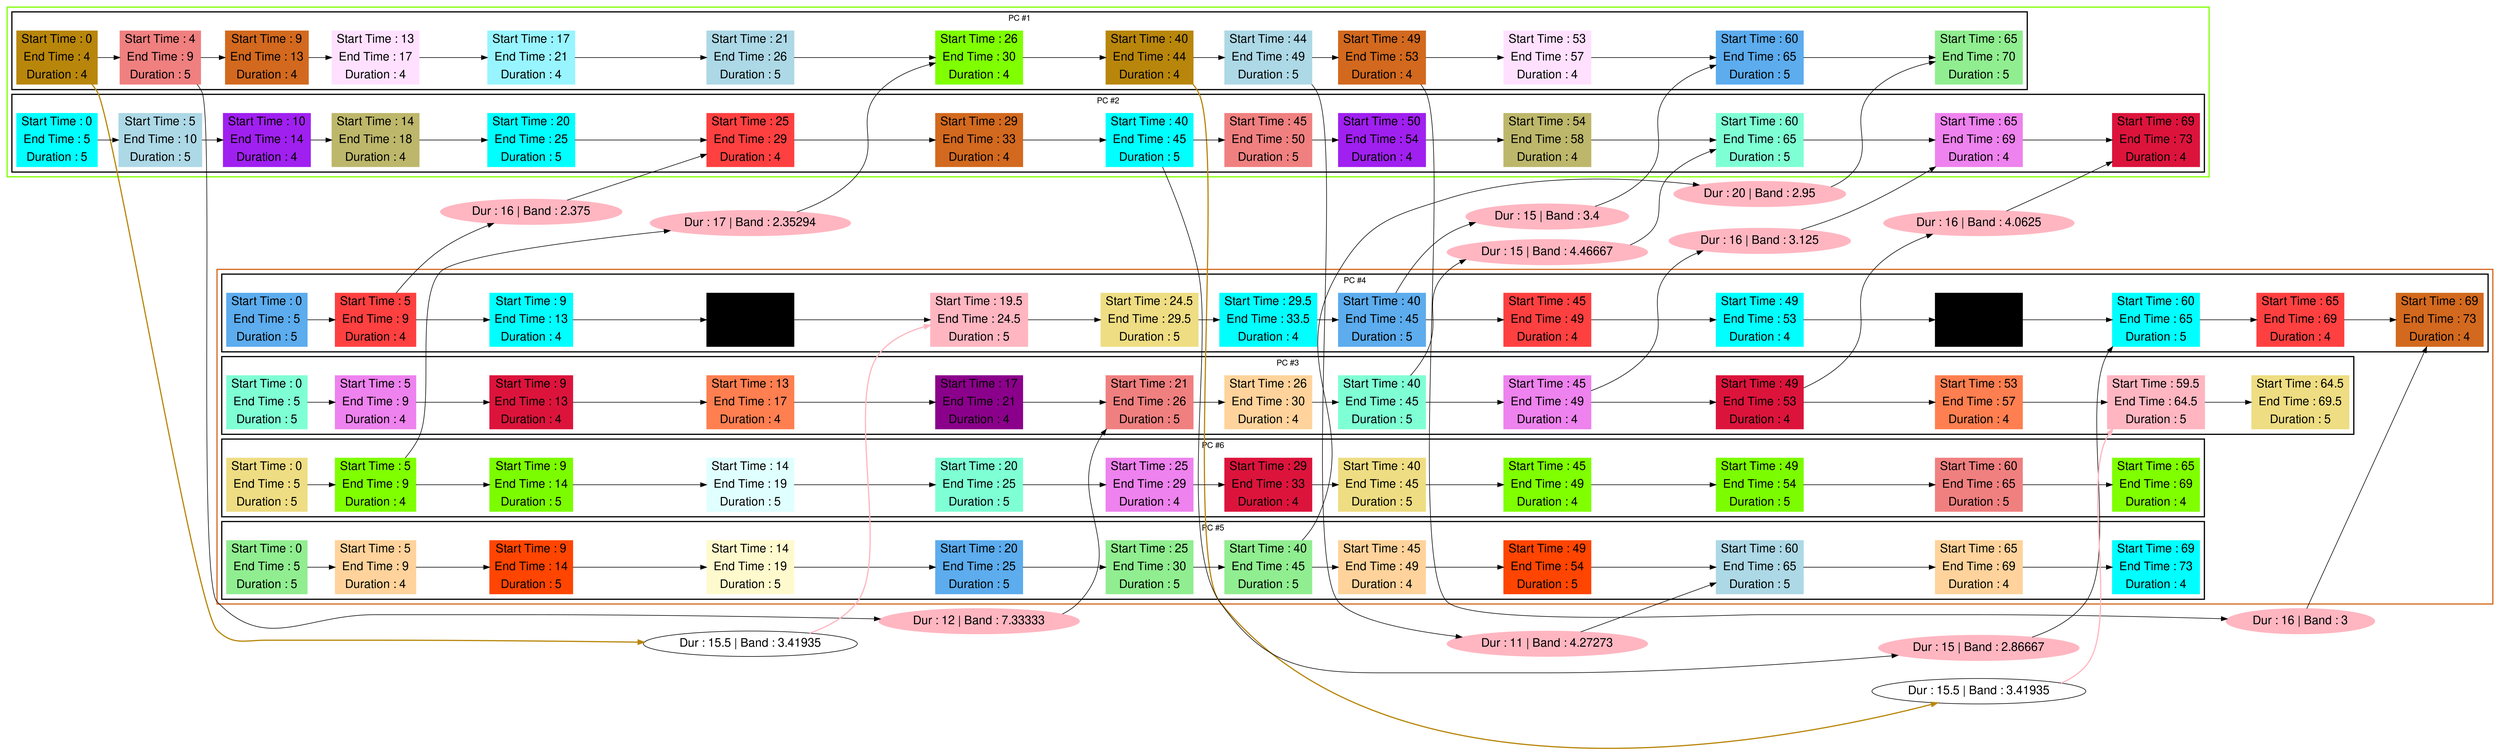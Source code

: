 digraph G {

fontname="Helvetica,Arial,sans-serif"
node [fontname="Helvetica,Arial,sans-serif"]
edge [fontname="Helvetica,Arial,sans-serif"]
graph [rankdir = "LR"];
node [fontsize = "20" shape = "ellipse"];

    subgraph cluster_Mod_0{
        color =chartreuse
        style = bold
        subgraph cluster_0{
           node [style=filled]
           color = black


            "node51" [
               label = "Start Time : 0 | End Time : 4 | Duration : 4"
               shape = "record"
               color = darkgoldenrod
            ]

            "node63" [
               label = "Start Time : 4 | End Time : 9 | Duration : 5"
               shape = "record"
               color = lightcoral
            ]

            "node35" [
               label = "Start Time : 9 | End Time : 13 | Duration : 4"
               shape = "record"
               color = chocolate
            ]

            "node16" [
               label = "Start Time : 13 | End Time : 17 | Duration : 4"
               shape = "record"
               color = thistle1
            ]

            "node30" [
               label = "Start Time : 17 | End Time : 21 | Duration : 4"
               shape = "record"
               color = cadetblue1
            ]

            "node60" [
               label = "Start Time : 21 | End Time : 26 | Duration : 5"
               shape = "record"
               color = lightblue
            ]

            "node32" [
               label = "Start Time : 26 | End Time : 30 | Duration : 4"
               shape = "record"
               color = chartreuse
            ]

            "node52" [
               label = "Start Time : 40 | End Time : 44 | Duration : 4"
               shape = "record"
               color = darkgoldenrod
            ]

            "node61" [
               label = "Start Time : 44 | End Time : 49 | Duration : 5"
               shape = "record"
               color = lightblue
            ]

            "node37" [
               label = "Start Time : 49 | End Time : 53 | Duration : 4"
               shape = "record"
               color = chocolate
            ]

            "node17" [
               label = "Start Time : 53 | End Time : 57 | Duration : 4"
               shape = "record"
               color = thistle1
            ]

            "node3" [
               label = "Start Time : 60 | End Time : 65 | Duration : 5"
               shape = "record"
               color = steelblue2
            ]

            "node75" [
               label = "Start Time : 65 | End Time : 70 | Duration : 5"
               shape = "record"
               color = lightgreen
            ]

            node51 -> node63 -> node35 -> node16 -> node30 -> node60 -> node32 -> node52 -> node61 -> node37 -> node17 -> node3 -> node75

            label = "PC #1"

        }
        subgraph cluster_1{
           node [style=filled]
           color = black


            "node4" [
               label = "Start Time : 0 | End Time : 5 | Duration : 5"
               shape = "record"
               color = aqua
            ]

            "node59" [
               label = "Start Time : 5 | End Time : 10 | Duration : 5"
               shape = "record"
               color = lightblue
            ]

            "node14" [
               label = "Start Time : 10 | End Time : 14 | Duration : 4"
               shape = "record"
               color = x11purple
            ]

            "node53" [
               label = "Start Time : 14 | End Time : 18 | Duration : 4"
               shape = "record"
               color = darkkhaki
            ]

            "node5" [
               label = "Start Time : 20 | End Time : 25 | Duration : 5"
               shape = "record"
               color = aqua
            ]

            "node23" [
               label = "Start Time : 25 | End Time : 29 | Duration : 4"
               shape = "record"
               color = brown1
            ]

            "node36" [
               label = "Start Time : 29 | End Time : 33 | Duration : 4"
               shape = "record"
               color = chocolate
            ]

            "node6" [
               label = "Start Time : 40 | End Time : 45 | Duration : 5"
               shape = "record"
               color = aqua
            ]

            "node65" [
               label = "Start Time : 45 | End Time : 50 | Duration : 5"
               shape = "record"
               color = lightcoral
            ]

            "node15" [
               label = "Start Time : 50 | End Time : 54 | Duration : 4"
               shape = "record"
               color = x11purple
            ]

            "node54" [
               label = "Start Time : 54 | End Time : 58 | Duration : 4"
               shape = "record"
               color = darkkhaki
            ]

            "node11" [
               label = "Start Time : 60 | End Time : 65 | Duration : 5"
               shape = "record"
               color = aquamarine
            ]

            "node21" [
               label = "Start Time : 65 | End Time : 69 | Duration : 4"
               shape = "record"
               color = violet
            ]

            "node46" [
               label = "Start Time : 69 | End Time : 73 | Duration : 4"
               shape = "record"
               color = crimson
            ]

            node4 -> node59 -> node14 -> node53 -> node5 -> node23 -> node36 -> node6 -> node65 -> node15 -> node54 -> node11 -> node21 -> node46

            label = "PC #2"

        }
    }
    subgraph cluster_Mod_2{
        color =chocolate
        style = bold
        subgraph cluster_2{
           node [style=filled]
           color = black


            "node8" [
               label = "Start Time : 0 | End Time : 5 | Duration : 5"
               shape = "record"
               color = aquamarine
            ]

            "node18" [
               label = "Start Time : 5 | End Time : 9 | Duration : 4"
               shape = "record"
               color = violet
            ]

            "node43" [
               label = "Start Time : 9 | End Time : 13 | Duration : 4"
               shape = "record"
               color = crimson
            ]

            "node39" [
               label = "Start Time : 13 | End Time : 17 | Duration : 4"
               shape = "record"
               color = coral
            ]

            "node55" [
               label = "Start Time : 17 | End Time : 21 | Duration : 4"
               shape = "record"
               color = darkmagenta
            ]

            "node64" [
               label = "Start Time : 21 | End Time : 26 | Duration : 5"
               shape = "record"
               color = lightcoral
            ]

            "node27" [
               label = "Start Time : 26 | End Time : 30 | Duration : 4"
               shape = "record"
               color = burlywood1
            ]

            "node10" [
               label = "Start Time : 40 | End Time : 45 | Duration : 5"
               shape = "record"
               color = aquamarine
            ]

            "node20" [
               label = "Start Time : 45 | End Time : 49 | Duration : 4"
               shape = "record"
               color = violet
            ]

            "node45" [
               label = "Start Time : 49 | End Time : 53 | Duration : 4"
               shape = "record"
               color = crimson
            ]

            "node40" [
               label = "Start Time : 53 | End Time : 57 | Duration : 4"
               shape = "record"
               color = coral
            ]

            "node77" [
               label = "Start Time : 59.5 | End Time : 64.5 | Duration : 5"
               shape = "record"
               color = lightpink
            ]

            "node71" [
               label = "Start Time : 64.5 | End Time : 69.5 | Duration : 5"
               shape = "record"
               color = lightgoldenrod
            ]

            node8 -> node18 -> node43 -> node39 -> node55 -> node64 -> node27 -> node10 -> node20 -> node45 -> node40 -> node77 -> node71

            label = "PC #3"

        }
        subgraph cluster_3{
           node [style=filled]
           color = black


            "node0" [
               label = "Start Time : 0 | End Time : 5 | Duration : 5"
               shape = "record"
               color = steelblue2
            ]

            "node22" [
               label = "Start Time : 5 | End Time : 9 | Duration : 4"
               shape = "record"
               color = brown1
            ]

            "node47" [
               label = "Start Time : 9 | End Time : 13 | Duration : 4"
               shape = "record"
               color = cyan
            ]

            "node41" [
               label = "Start Time : 13 | End Time : 17 | Duration : 4"
               shape = "record"
               color = cornflower
            ]

            "node76" [
               label = "Start Time : 19.5 | End Time : 24.5 | Duration : 5"
               shape = "record"
               color = lightpink
            ]

            "node69" [
               label = "Start Time : 24.5 | End Time : 29.5 | Duration : 5"
               shape = "record"
               color = lightgoldenrod
            ]

            "node48" [
               label = "Start Time : 29.5 | End Time : 33.5 | Duration : 4"
               shape = "record"
               color = cyan
            ]

            "node2" [
               label = "Start Time : 40 | End Time : 45 | Duration : 5"
               shape = "record"
               color = steelblue2
            ]

            "node24" [
               label = "Start Time : 45 | End Time : 49 | Duration : 4"
               shape = "record"
               color = brown1
            ]

            "node49" [
               label = "Start Time : 49 | End Time : 53 | Duration : 4"
               shape = "record"
               color = cyan
            ]

            "node42" [
               label = "Start Time : 53 | End Time : 57 | Duration : 4"
               shape = "record"
               color = cornflower
            ]

            "node7" [
               label = "Start Time : 60 | End Time : 65 | Duration : 5"
               shape = "record"
               color = aqua
            ]

            "node25" [
               label = "Start Time : 65 | End Time : 69 | Duration : 4"
               shape = "record"
               color = brown1
            ]

            "node38" [
               label = "Start Time : 69 | End Time : 73 | Duration : 4"
               shape = "record"
               color = chocolate
            ]

            node0 -> node22 -> node47 -> node41 -> node76 -> node69 -> node48 -> node2 -> node24 -> node49 -> node42 -> node7 -> node25 -> node38

            label = "PC #4"

        }
        subgraph cluster_4{
           node [style=filled]
           color = black


            "node72" [
               label = "Start Time : 0 | End Time : 5 | Duration : 5"
               shape = "record"
               color = lightgreen
            ]

            "node26" [
               label = "Start Time : 5 | End Time : 9 | Duration : 4"
               shape = "record"
               color = burlywood1
            ]

            "node12" [
               label = "Start Time : 9 | End Time : 14 | Duration : 5"
               shape = "record"
               color = orangered1
            ]

            "node58" [
               label = "Start Time : 14 | End Time : 19 | Duration : 5"
               shape = "record"
               color = lemonchiffon
            ]

            "node1" [
               label = "Start Time : 20 | End Time : 25 | Duration : 5"
               shape = "record"
               color = steelblue2
            ]

            "node73" [
               label = "Start Time : 25 | End Time : 30 | Duration : 5"
               shape = "record"
               color = lightgreen
            ]

            "node74" [
               label = "Start Time : 40 | End Time : 45 | Duration : 5"
               shape = "record"
               color = lightgreen
            ]

            "node28" [
               label = "Start Time : 45 | End Time : 49 | Duration : 4"
               shape = "record"
               color = burlywood1
            ]

            "node13" [
               label = "Start Time : 49 | End Time : 54 | Duration : 5"
               shape = "record"
               color = orangered1
            ]

            "node62" [
               label = "Start Time : 60 | End Time : 65 | Duration : 5"
               shape = "record"
               color = lightblue
            ]

            "node29" [
               label = "Start Time : 65 | End Time : 69 | Duration : 4"
               shape = "record"
               color = burlywood1
            ]

            "node50" [
               label = "Start Time : 69 | End Time : 73 | Duration : 4"
               shape = "record"
               color = cyan
            ]

            node72 -> node26 -> node12 -> node58 -> node1 -> node73 -> node74 -> node28 -> node13 -> node62 -> node29 -> node50

            label = "PC #5"

        }
        subgraph cluster_5{
           node [style=filled]
           color = black


            "node68" [
               label = "Start Time : 0 | End Time : 5 | Duration : 5"
               shape = "record"
               color = lightgoldenrod
            ]

            "node31" [
               label = "Start Time : 5 | End Time : 9 | Duration : 4"
               shape = "record"
               color = chartreuse
            ]

            "node56" [
               label = "Start Time : 9 | End Time : 14 | Duration : 5"
               shape = "record"
               color = lawngreen
            ]

            "node67" [
               label = "Start Time : 14 | End Time : 19 | Duration : 5"
               shape = "record"
               color = lightcyan
            ]

            "node9" [
               label = "Start Time : 20 | End Time : 25 | Duration : 5"
               shape = "record"
               color = aquamarine
            ]

            "node19" [
               label = "Start Time : 25 | End Time : 29 | Duration : 4"
               shape = "record"
               color = violet
            ]

            "node44" [
               label = "Start Time : 29 | End Time : 33 | Duration : 4"
               shape = "record"
               color = crimson
            ]

            "node70" [
               label = "Start Time : 40 | End Time : 45 | Duration : 5"
               shape = "record"
               color = lightgoldenrod
            ]

            "node33" [
               label = "Start Time : 45 | End Time : 49 | Duration : 4"
               shape = "record"
               color = chartreuse
            ]

            "node57" [
               label = "Start Time : 49 | End Time : 54 | Duration : 5"
               shape = "record"
               color = lawngreen
            ]

            "node66" [
               label = "Start Time : 60 | End Time : 65 | Duration : 5"
               shape = "record"
               color = lightcoral
            ]

            "node34" [
               label = "Start Time : 65 | End Time : 69 | Duration : 4"
               shape = "record"
               color = chartreuse
            ]

            node68 -> node31 -> node56 -> node67 -> node9 -> node19 -> node44 -> node70 -> node33 -> node57 -> node66 -> node34

            label = "PC #6"

        }
    }
    "contextMessage0" [
       label = "Dur : 12 | Band : 7.33333"
       shape = "ellipse"       color = lightpink
       style = filled   ]
    "contextMessage1" [
       label = "Dur : 16 | Band : 2.375"
       shape = "ellipse"       color = lightpink
       style = filled   ]
    "contextMessage2" [
       label = "Dur : 17 | Band : 2.35294"
       shape = "ellipse"       color = lightpink
       style = filled   ]
    "contextMessage3" [
       label = "Dur : 15 | Band : 3.4"
       shape = "ellipse"       color = lightpink
       style = filled   ]
    "contextMessage4" [
       label = "Dur : 15 | Band : 2.86667"
       shape = "ellipse"       color = lightpink
       style = filled   ]
    "contextMessage5" [
       label = "Dur : 15 | Band : 4.46667"
       shape = "ellipse"       color = lightpink
       style = filled   ]
    "contextMessage6" [
       label = "Dur : 11 | Band : 4.27273"
       shape = "ellipse"       color = lightpink
       style = filled   ]
    "contextMessage7" [
       label = "Dur : 20 | Band : 2.95"
       shape = "ellipse"       color = lightpink
       style = filled   ]
    "contextMessage8" [
       label = "Dur : 16 | Band : 3.125"
       shape = "ellipse"       color = lightpink
       style = filled   ]
    "contextMessage9" [
       label = "Dur : 16 | Band : 3"
       shape = "ellipse"       color = lightpink
       style = filled   ]
    "contextMessage10" [
       label = "Dur : 16 | Band : 4.0625"
       shape = "ellipse"       color = lightpink
       style = filled   ]

    node63 -> contextMessage0 -> node64
    node22 -> contextMessage1 -> node23
    node31 -> contextMessage2 -> node32
    node2 -> contextMessage3 -> node3
    node6 -> contextMessage4 -> node7
    node10 -> contextMessage5 -> node11
    node61 -> contextMessage6 -> node62
    node74 -> contextMessage7 -> node75
    node20 -> contextMessage8 -> node21
    node37 -> contextMessage9 -> node38
    node45 -> contextMessage10 -> node46

    "message0" [
       label = "Dur : 15.5 | Band : 3.41935"
       shape = "ellipse"   ]
    "message1" [
       label = "Dur : 15.5 | Band : 3.41935"
       shape = "ellipse"   ]

    node51 -> message0 [color =darkgoldenrod style = bold]
    message0 -> node76 [color =lightpink style = bold]
    node52 -> message1 [color =darkgoldenrod style = bold]
    message1 -> node77 [color =lightpink style = bold]

}

